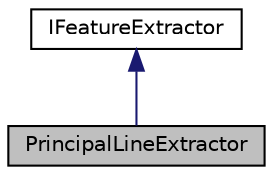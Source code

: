 digraph "PrincipalLineExtractor"
{
  edge [fontname="Helvetica",fontsize="10",labelfontname="Helvetica",labelfontsize="10"];
  node [fontname="Helvetica",fontsize="10",shape=record];
  Node1 [label="PrincipalLineExtractor",height=0.2,width=0.4,color="black", fillcolor="grey75", style="filled" fontcolor="black"];
  Node2 -> Node1 [dir="back",color="midnightblue",fontsize="10",style="solid",fontname="Helvetica"];
  Node2 [label="IFeatureExtractor",height=0.2,width=0.4,color="black", fillcolor="white", style="filled",URL="$class_i_feature_extractor.html",tooltip="The IFeatureExtractor class is an interferace, designed to do feature extraction. ..."];
}
